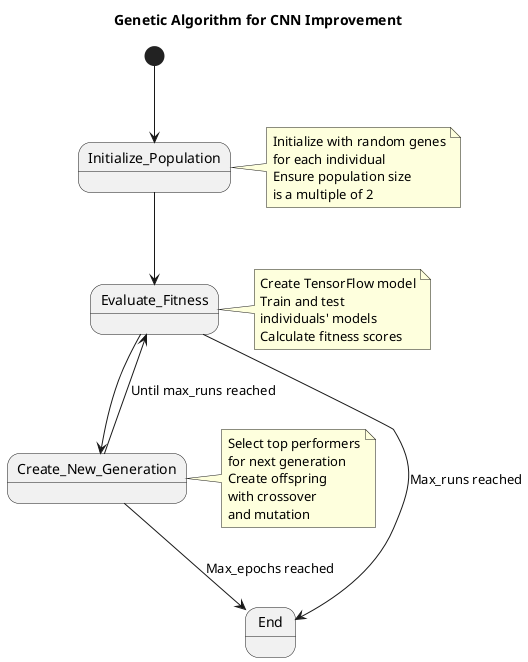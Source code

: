 @startuml
title Genetic Algorithm for CNN Improvement

[*] --> Initialize_Population

Initialize_Population --> Evaluate_Fitness
Evaluate_Fitness --> Create_New_Generation
Create_New_Generation --> Evaluate_Fitness : Until max_runs reached
Evaluate_Fitness --> End : Max_runs reached

Create_New_Generation --> End : Max_epochs reached

note right of Initialize_Population : Initialize with random genes\nfor each individual\nEnsure population size\nis a multiple of 2

note right of Evaluate_Fitness : Create TensorFlow model\nTrain and test\nindividuals' models\nCalculate fitness scores

note right of Create_New_Generation : Select top performers\nfor next generation\nCreate offspring\nwith crossover\nand mutation

@enduml
